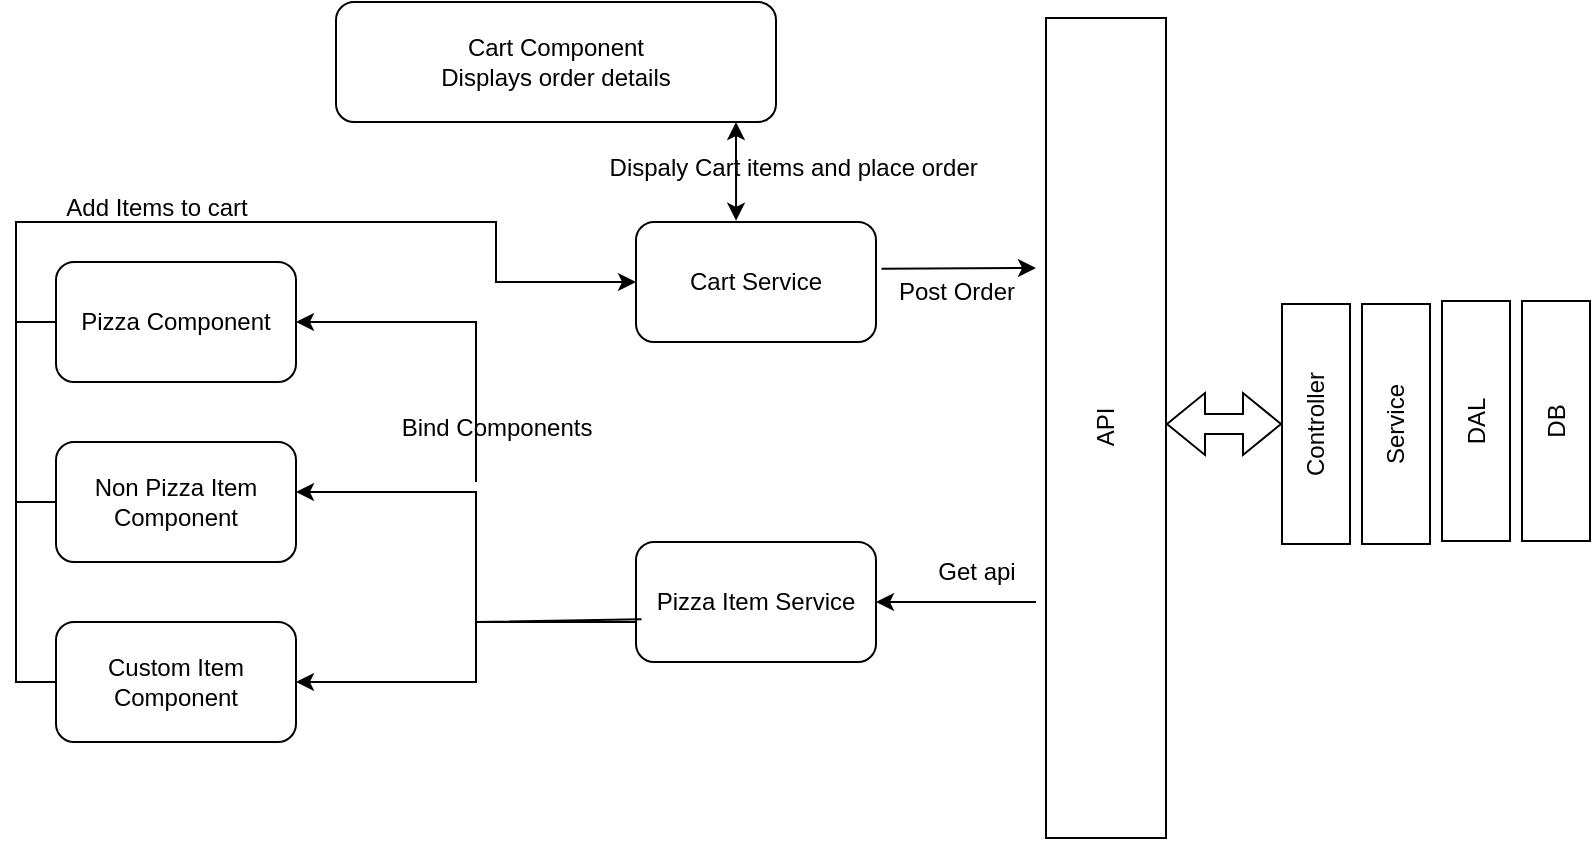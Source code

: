 <mxfile version="21.6.5" type="device">
  <diagram name="Page-1" id="2YBvvXClWsGukQMizWep">
    <mxGraphModel dx="1050" dy="509" grid="1" gridSize="10" guides="1" tooltips="1" connect="1" arrows="1" fold="1" page="1" pageScale="1" pageWidth="850" pageHeight="1100" math="0" shadow="0">
      <root>
        <mxCell id="0" />
        <mxCell id="1" parent="0" />
        <mxCell id="uDFRoWhm3korS8W9bL7Z-1" value="Pizza Component" style="rounded=1;whiteSpace=wrap;html=1;" vertex="1" parent="1">
          <mxGeometry x="30" y="150" width="120" height="60" as="geometry" />
        </mxCell>
        <mxCell id="uDFRoWhm3korS8W9bL7Z-2" value="Non Pizza Item Component" style="rounded=1;whiteSpace=wrap;html=1;" vertex="1" parent="1">
          <mxGeometry x="30" y="240" width="120" height="60" as="geometry" />
        </mxCell>
        <mxCell id="uDFRoWhm3korS8W9bL7Z-3" value="Custom Item Component" style="rounded=1;whiteSpace=wrap;html=1;" vertex="1" parent="1">
          <mxGeometry x="30" y="330" width="120" height="60" as="geometry" />
        </mxCell>
        <mxCell id="uDFRoWhm3korS8W9bL7Z-4" value="Pizza Item Service" style="rounded=1;whiteSpace=wrap;html=1;" vertex="1" parent="1">
          <mxGeometry x="320" y="290" width="120" height="60" as="geometry" />
        </mxCell>
        <mxCell id="uDFRoWhm3korS8W9bL7Z-5" value="Cart Service" style="rounded=1;whiteSpace=wrap;html=1;" vertex="1" parent="1">
          <mxGeometry x="320" y="130" width="120" height="60" as="geometry" />
        </mxCell>
        <mxCell id="uDFRoWhm3korS8W9bL7Z-6" value="API" style="html=1;points=[];perimeter=orthogonalPerimeter;outlineConnect=0;targetShapes=umlLifeline;portConstraint=eastwest;newEdgeStyle={&quot;edgeStyle&quot;:&quot;elbowEdgeStyle&quot;,&quot;elbow&quot;:&quot;vertical&quot;,&quot;curved&quot;:0,&quot;rounded&quot;:0};direction=south;rotation=-90;" vertex="1" parent="1">
          <mxGeometry x="350" y="203" width="410" height="60" as="geometry" />
        </mxCell>
        <mxCell id="uDFRoWhm3korS8W9bL7Z-14" value="Cart Component&lt;br&gt;Displays order details" style="rounded=1;whiteSpace=wrap;html=1;" vertex="1" parent="1">
          <mxGeometry x="170" y="20" width="220" height="60" as="geometry" />
        </mxCell>
        <mxCell id="uDFRoWhm3korS8W9bL7Z-15" value="" style="endArrow=classic;html=1;rounded=0;entryX=1;entryY=0.5;entryDx=0;entryDy=0;" edge="1" parent="1" target="uDFRoWhm3korS8W9bL7Z-4">
          <mxGeometry width="50" height="50" relative="1" as="geometry">
            <mxPoint x="520" y="320" as="sourcePoint" />
            <mxPoint x="450" y="220" as="targetPoint" />
          </mxGeometry>
        </mxCell>
        <mxCell id="uDFRoWhm3korS8W9bL7Z-17" value="" style="endArrow=classic;html=1;rounded=0;exitX=0.023;exitY=0.643;exitDx=0;exitDy=0;entryX=1;entryY=0.25;entryDx=0;entryDy=0;exitPerimeter=0;" edge="1" parent="1" source="uDFRoWhm3korS8W9bL7Z-4">
          <mxGeometry width="50" height="50" relative="1" as="geometry">
            <mxPoint x="310" y="329.5" as="sourcePoint" />
            <mxPoint x="150" y="265" as="targetPoint" />
            <Array as="points">
              <mxPoint x="240" y="330" />
              <mxPoint x="240" y="265" />
            </Array>
          </mxGeometry>
        </mxCell>
        <mxCell id="uDFRoWhm3korS8W9bL7Z-18" value="" style="endArrow=classic;html=1;rounded=0;entryX=1;entryY=0.5;entryDx=0;entryDy=0;" edge="1" parent="1" target="uDFRoWhm3korS8W9bL7Z-3">
          <mxGeometry width="50" height="50" relative="1" as="geometry">
            <mxPoint x="320" y="330" as="sourcePoint" />
            <mxPoint x="450" y="220" as="targetPoint" />
            <Array as="points">
              <mxPoint x="240" y="330" />
              <mxPoint x="240" y="360" />
            </Array>
          </mxGeometry>
        </mxCell>
        <mxCell id="uDFRoWhm3korS8W9bL7Z-19" value="" style="endArrow=classic;html=1;rounded=0;entryX=1;entryY=0.5;entryDx=0;entryDy=0;" edge="1" parent="1" target="uDFRoWhm3korS8W9bL7Z-1">
          <mxGeometry width="50" height="50" relative="1" as="geometry">
            <mxPoint x="240" y="260" as="sourcePoint" />
            <mxPoint x="450" y="220" as="targetPoint" />
            <Array as="points">
              <mxPoint x="240" y="180" />
            </Array>
          </mxGeometry>
        </mxCell>
        <mxCell id="uDFRoWhm3korS8W9bL7Z-23" value="" style="endArrow=classic;html=1;rounded=0;exitX=0;exitY=0.5;exitDx=0;exitDy=0;entryX=0;entryY=0.5;entryDx=0;entryDy=0;" edge="1" parent="1" source="uDFRoWhm3korS8W9bL7Z-3" target="uDFRoWhm3korS8W9bL7Z-5">
          <mxGeometry width="50" height="50" relative="1" as="geometry">
            <mxPoint x="400" y="270" as="sourcePoint" />
            <mxPoint x="10" y="70" as="targetPoint" />
            <Array as="points">
              <mxPoint x="10" y="360" />
              <mxPoint x="10" y="230" />
              <mxPoint x="10" y="130" />
              <mxPoint x="170" y="130" />
              <mxPoint x="250" y="130" />
              <mxPoint x="250" y="160" />
            </Array>
          </mxGeometry>
        </mxCell>
        <mxCell id="uDFRoWhm3korS8W9bL7Z-24" value="" style="endArrow=none;html=1;rounded=0;entryX=0;entryY=0.5;entryDx=0;entryDy=0;" edge="1" parent="1" target="uDFRoWhm3korS8W9bL7Z-2">
          <mxGeometry width="50" height="50" relative="1" as="geometry">
            <mxPoint x="20" y="270" as="sourcePoint" />
            <mxPoint x="450" y="220" as="targetPoint" />
            <Array as="points">
              <mxPoint x="10" y="270" />
            </Array>
          </mxGeometry>
        </mxCell>
        <mxCell id="uDFRoWhm3korS8W9bL7Z-25" value="" style="endArrow=none;html=1;rounded=0;" edge="1" parent="1">
          <mxGeometry width="50" height="50" relative="1" as="geometry">
            <mxPoint x="10" y="180" as="sourcePoint" />
            <mxPoint x="30" y="180" as="targetPoint" />
          </mxGeometry>
        </mxCell>
        <mxCell id="uDFRoWhm3korS8W9bL7Z-26" value="Bind Components" style="text;html=1;align=center;verticalAlign=middle;resizable=0;points=[];autosize=1;strokeColor=none;fillColor=none;" vertex="1" parent="1">
          <mxGeometry x="190" y="218" width="120" height="30" as="geometry" />
        </mxCell>
        <mxCell id="uDFRoWhm3korS8W9bL7Z-27" value="Add Items to cart" style="text;html=1;align=center;verticalAlign=middle;resizable=0;points=[];autosize=1;strokeColor=none;fillColor=none;" vertex="1" parent="1">
          <mxGeometry x="25" y="108" width="110" height="30" as="geometry" />
        </mxCell>
        <mxCell id="uDFRoWhm3korS8W9bL7Z-29" value="" style="endArrow=classic;startArrow=classic;html=1;rounded=0;exitX=0.417;exitY=-0.01;exitDx=0;exitDy=0;exitPerimeter=0;" edge="1" parent="1" source="uDFRoWhm3korS8W9bL7Z-5">
          <mxGeometry width="50" height="50" relative="1" as="geometry">
            <mxPoint x="320" y="130" as="sourcePoint" />
            <mxPoint x="370" y="80" as="targetPoint" />
          </mxGeometry>
        </mxCell>
        <mxCell id="uDFRoWhm3korS8W9bL7Z-31" value="Dispaly Cart items and place order&amp;nbsp;" style="text;html=1;align=center;verticalAlign=middle;resizable=0;points=[];autosize=1;strokeColor=none;fillColor=none;" vertex="1" parent="1">
          <mxGeometry x="295" y="88" width="210" height="30" as="geometry" />
        </mxCell>
        <mxCell id="uDFRoWhm3korS8W9bL7Z-32" value="Get api" style="text;html=1;align=center;verticalAlign=middle;resizable=0;points=[];autosize=1;strokeColor=none;fillColor=none;" vertex="1" parent="1">
          <mxGeometry x="460" y="290" width="60" height="30" as="geometry" />
        </mxCell>
        <mxCell id="uDFRoWhm3korS8W9bL7Z-33" value="" style="endArrow=classic;html=1;rounded=0;exitX=1.023;exitY=0.39;exitDx=0;exitDy=0;exitPerimeter=0;" edge="1" parent="1" source="uDFRoWhm3korS8W9bL7Z-5">
          <mxGeometry width="50" height="50" relative="1" as="geometry">
            <mxPoint x="390" y="270" as="sourcePoint" />
            <mxPoint x="520" y="153" as="targetPoint" />
          </mxGeometry>
        </mxCell>
        <mxCell id="uDFRoWhm3korS8W9bL7Z-34" value="Post Order" style="text;html=1;align=center;verticalAlign=middle;resizable=0;points=[];autosize=1;strokeColor=none;fillColor=none;" vertex="1" parent="1">
          <mxGeometry x="440" y="150" width="80" height="30" as="geometry" />
        </mxCell>
        <mxCell id="uDFRoWhm3korS8W9bL7Z-36" value="Controller" style="rounded=0;whiteSpace=wrap;html=1;rotation=-90;" vertex="1" parent="1">
          <mxGeometry x="600" y="214" width="120" height="34" as="geometry" />
        </mxCell>
        <mxCell id="uDFRoWhm3korS8W9bL7Z-37" value="Service" style="rounded=0;whiteSpace=wrap;html=1;rotation=-90;" vertex="1" parent="1">
          <mxGeometry x="640" y="214" width="120" height="34" as="geometry" />
        </mxCell>
        <mxCell id="uDFRoWhm3korS8W9bL7Z-38" value="DAL" style="rounded=0;whiteSpace=wrap;html=1;rotation=-90;" vertex="1" parent="1">
          <mxGeometry x="680" y="212.5" width="120" height="34" as="geometry" />
        </mxCell>
        <mxCell id="uDFRoWhm3korS8W9bL7Z-39" value="DB" style="rounded=0;whiteSpace=wrap;html=1;rotation=-90;" vertex="1" parent="1">
          <mxGeometry x="720" y="212.5" width="120" height="34" as="geometry" />
        </mxCell>
        <mxCell id="uDFRoWhm3korS8W9bL7Z-42" value="" style="shape=flexArrow;endArrow=classic;startArrow=classic;html=1;rounded=0;entryX=0.5;entryY=0;entryDx=0;entryDy=0;" edge="1" parent="1" source="uDFRoWhm3korS8W9bL7Z-6" target="uDFRoWhm3korS8W9bL7Z-36">
          <mxGeometry width="100" height="100" relative="1" as="geometry">
            <mxPoint x="570" y="263" as="sourcePoint" />
            <mxPoint x="670" y="163" as="targetPoint" />
          </mxGeometry>
        </mxCell>
      </root>
    </mxGraphModel>
  </diagram>
</mxfile>
